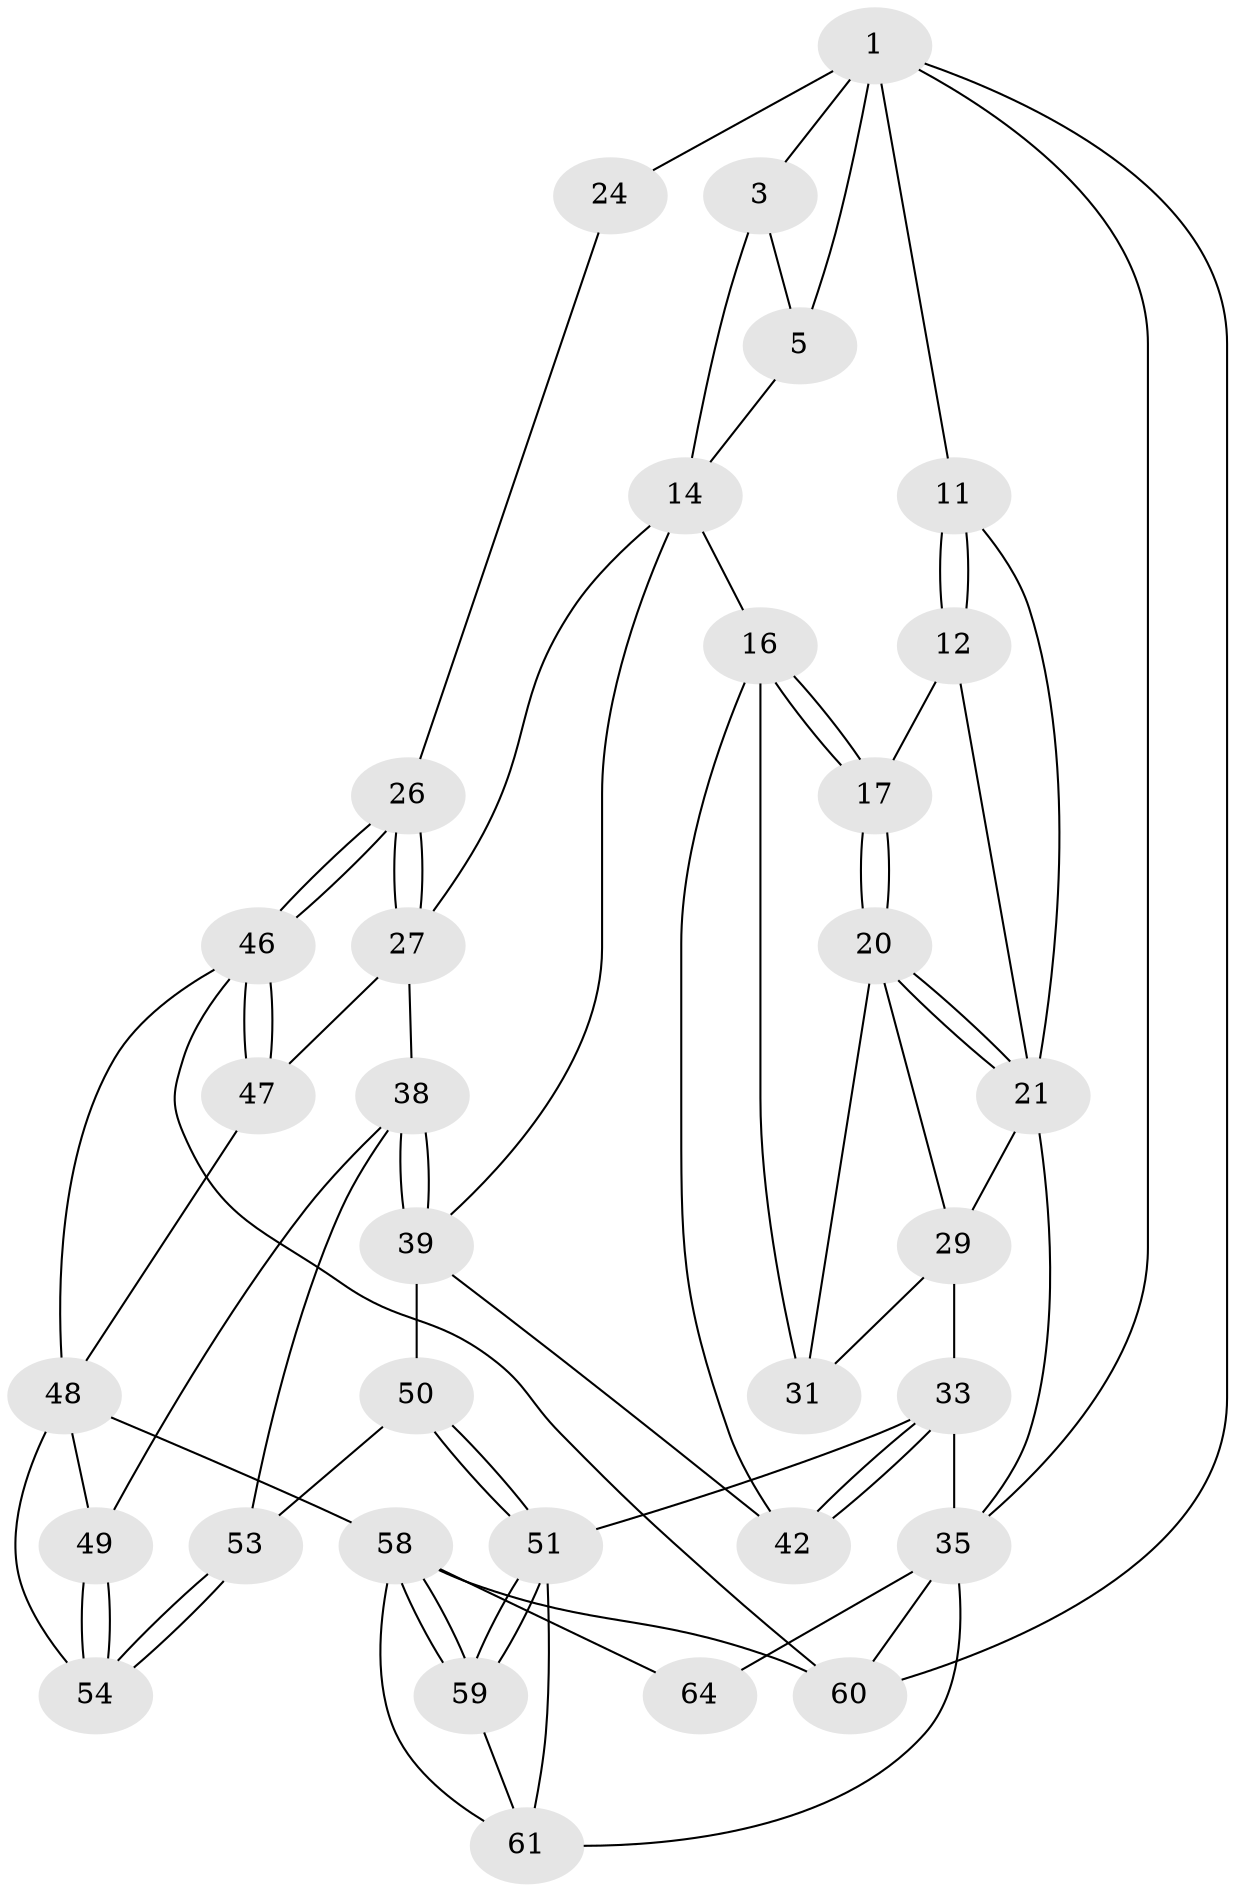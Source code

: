 // original degree distribution, {3: 0.045454545454545456, 5: 0.5, 4: 0.22727272727272727, 6: 0.22727272727272727}
// Generated by graph-tools (version 1.1) at 2025/17/03/09/25 04:17:21]
// undirected, 33 vertices, 75 edges
graph export_dot {
graph [start="1"]
  node [color=gray90,style=filled];
  1 [pos="+0.8414320851140034+0",super="+2+6"];
  3 [pos="+0.3985323016906996+0",super="+4"];
  5 [pos="+0.7474636282312708+0",super="+8"];
  11 [pos="+0+0.13291348142098114"];
  12 [pos="+0+0.13427668699157827",super="+13"];
  14 [pos="+0.5817937280350841+0.2594758212932988",super="+25+15"];
  16 [pos="+0.4030631432762855+0.33274624325974184",super="+30"];
  17 [pos="+0.3788429149449048+0.32774102904056013"];
  20 [pos="+0.35492456091502794+0.33209163565251454",super="+28"];
  21 [pos="+0.22554744468609897+0.2821089893934294",super="+22"];
  24 [pos="+1+0.38699108428549145"];
  26 [pos="+1+0.5230419505289688"];
  27 [pos="+0.8492183556293286+0.4598590337734898",super="+37"];
  29 [pos="+0.16472182160697807+0.3975032674848789",super="+32"];
  31 [pos="+0.265986452032884+0.4457174193926347"];
  33 [pos="+0.15344319210678461+0.6540621061179496",super="+34"];
  35 [pos="+0+0.6736569133436241",super="+63+36"];
  38 [pos="+0.6642108084391121+0.5032948925648425",super="+44"];
  39 [pos="+0.5528800818776497+0.3667943659739711",super="+40"];
  42 [pos="+0.3136907098599536+0.5429313459391888"];
  46 [pos="+1+0.6725125989484816",super="+57"];
  47 [pos="+0.8209467801102259+0.6436520693028494"];
  48 [pos="+0.7401147465422989+0.6916740130430035",super="+55"];
  49 [pos="+0.6753834681653857+0.6776499059762711"];
  50 [pos="+0.4395501102459801+0.6769538449903765"];
  51 [pos="+0.3933440546885526+0.7262980749637922",super="+52"];
  53 [pos="+0.5239468744937977+0.6658290145449416"];
  54 [pos="+0.6023050015892366+0.8508601530023978"];
  58 [pos="+0.5395350457470945+0.9314841108608604",super="+65"];
  59 [pos="+0.4614152843736003+0.8848922064157104"];
  60 [pos="+1+1"];
  61 [pos="+0.25222322240864037+0.934957506731667",super="+62"];
  64 [pos="+0+1"];
  1 -- 3;
  1 -- 35;
  1 -- 5;
  1 -- 24 [weight=2];
  1 -- 11;
  1 -- 60;
  3 -- 5;
  3 -- 14;
  5 -- 14;
  11 -- 12;
  11 -- 12;
  11 -- 21;
  12 -- 17;
  12 -- 21;
  14 -- 27;
  14 -- 16;
  14 -- 39;
  16 -- 17;
  16 -- 17;
  16 -- 42;
  16 -- 31;
  17 -- 20;
  17 -- 20;
  20 -- 21;
  20 -- 21;
  20 -- 29;
  20 -- 31;
  21 -- 35;
  21 -- 29;
  24 -- 26;
  26 -- 27;
  26 -- 27;
  26 -- 46;
  26 -- 46;
  27 -- 38;
  27 -- 47;
  29 -- 33;
  29 -- 31;
  33 -- 42;
  33 -- 42;
  33 -- 35;
  33 -- 51;
  35 -- 64 [weight=2];
  35 -- 61;
  35 -- 60;
  38 -- 39 [weight=2];
  38 -- 39;
  38 -- 49;
  38 -- 53;
  39 -- 42;
  39 -- 50;
  46 -- 47;
  46 -- 47;
  46 -- 48;
  46 -- 60;
  47 -- 48;
  48 -- 49;
  48 -- 58;
  48 -- 54;
  49 -- 54;
  49 -- 54;
  50 -- 51;
  50 -- 51;
  50 -- 53;
  51 -- 59;
  51 -- 59;
  51 -- 61;
  53 -- 54;
  53 -- 54;
  58 -- 59;
  58 -- 59;
  58 -- 64;
  58 -- 60;
  58 -- 61;
  59 -- 61;
}
